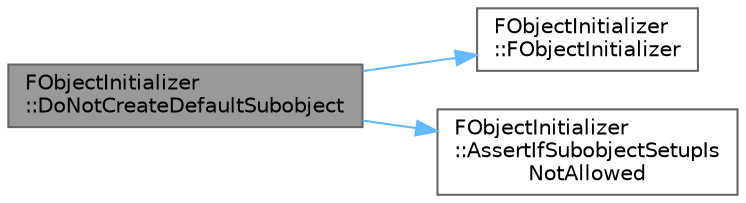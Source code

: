 digraph "FObjectInitializer::DoNotCreateDefaultSubobject"
{
 // INTERACTIVE_SVG=YES
 // LATEX_PDF_SIZE
  bgcolor="transparent";
  edge [fontname=Helvetica,fontsize=10,labelfontname=Helvetica,labelfontsize=10];
  node [fontname=Helvetica,fontsize=10,shape=box,height=0.2,width=0.4];
  rankdir="LR";
  Node1 [id="Node000001",label="FObjectInitializer\l::DoNotCreateDefaultSubobject",height=0.2,width=0.4,color="gray40", fillcolor="grey60", style="filled", fontcolor="black",tooltip="Indicates that a base class should not create a component."];
  Node1 -> Node2 [id="edge1_Node000001_Node000002",color="steelblue1",style="solid",tooltip=" "];
  Node2 [id="Node000002",label="FObjectInitializer\l::FObjectInitializer",height=0.2,width=0.4,color="grey40", fillcolor="white", style="filled",URL="$d5/d7f/classFObjectInitializer.html#ac956e895bb18d4becb2cbfdf1218233b",tooltip="Default Constructor, used when you are using the C++ \"new\" syntax."];
  Node1 -> Node3 [id="edge2_Node000001_Node000003",color="steelblue1",style="solid",tooltip=" "];
  Node3 [id="Node000003",label="FObjectInitializer\l::AssertIfSubobjectSetupIs\lNotAllowed",height=0.2,width=0.4,color="grey40", fillcolor="white", style="filled",URL="$d5/d7f/classFObjectInitializer.html#ac696e1bd7d77387e05e1f71458849b04",tooltip="Asserts if SetDefaultSubobjectClass or DoNotCreateOptionalDefaultSuobject are called inside of the co..."];
}
